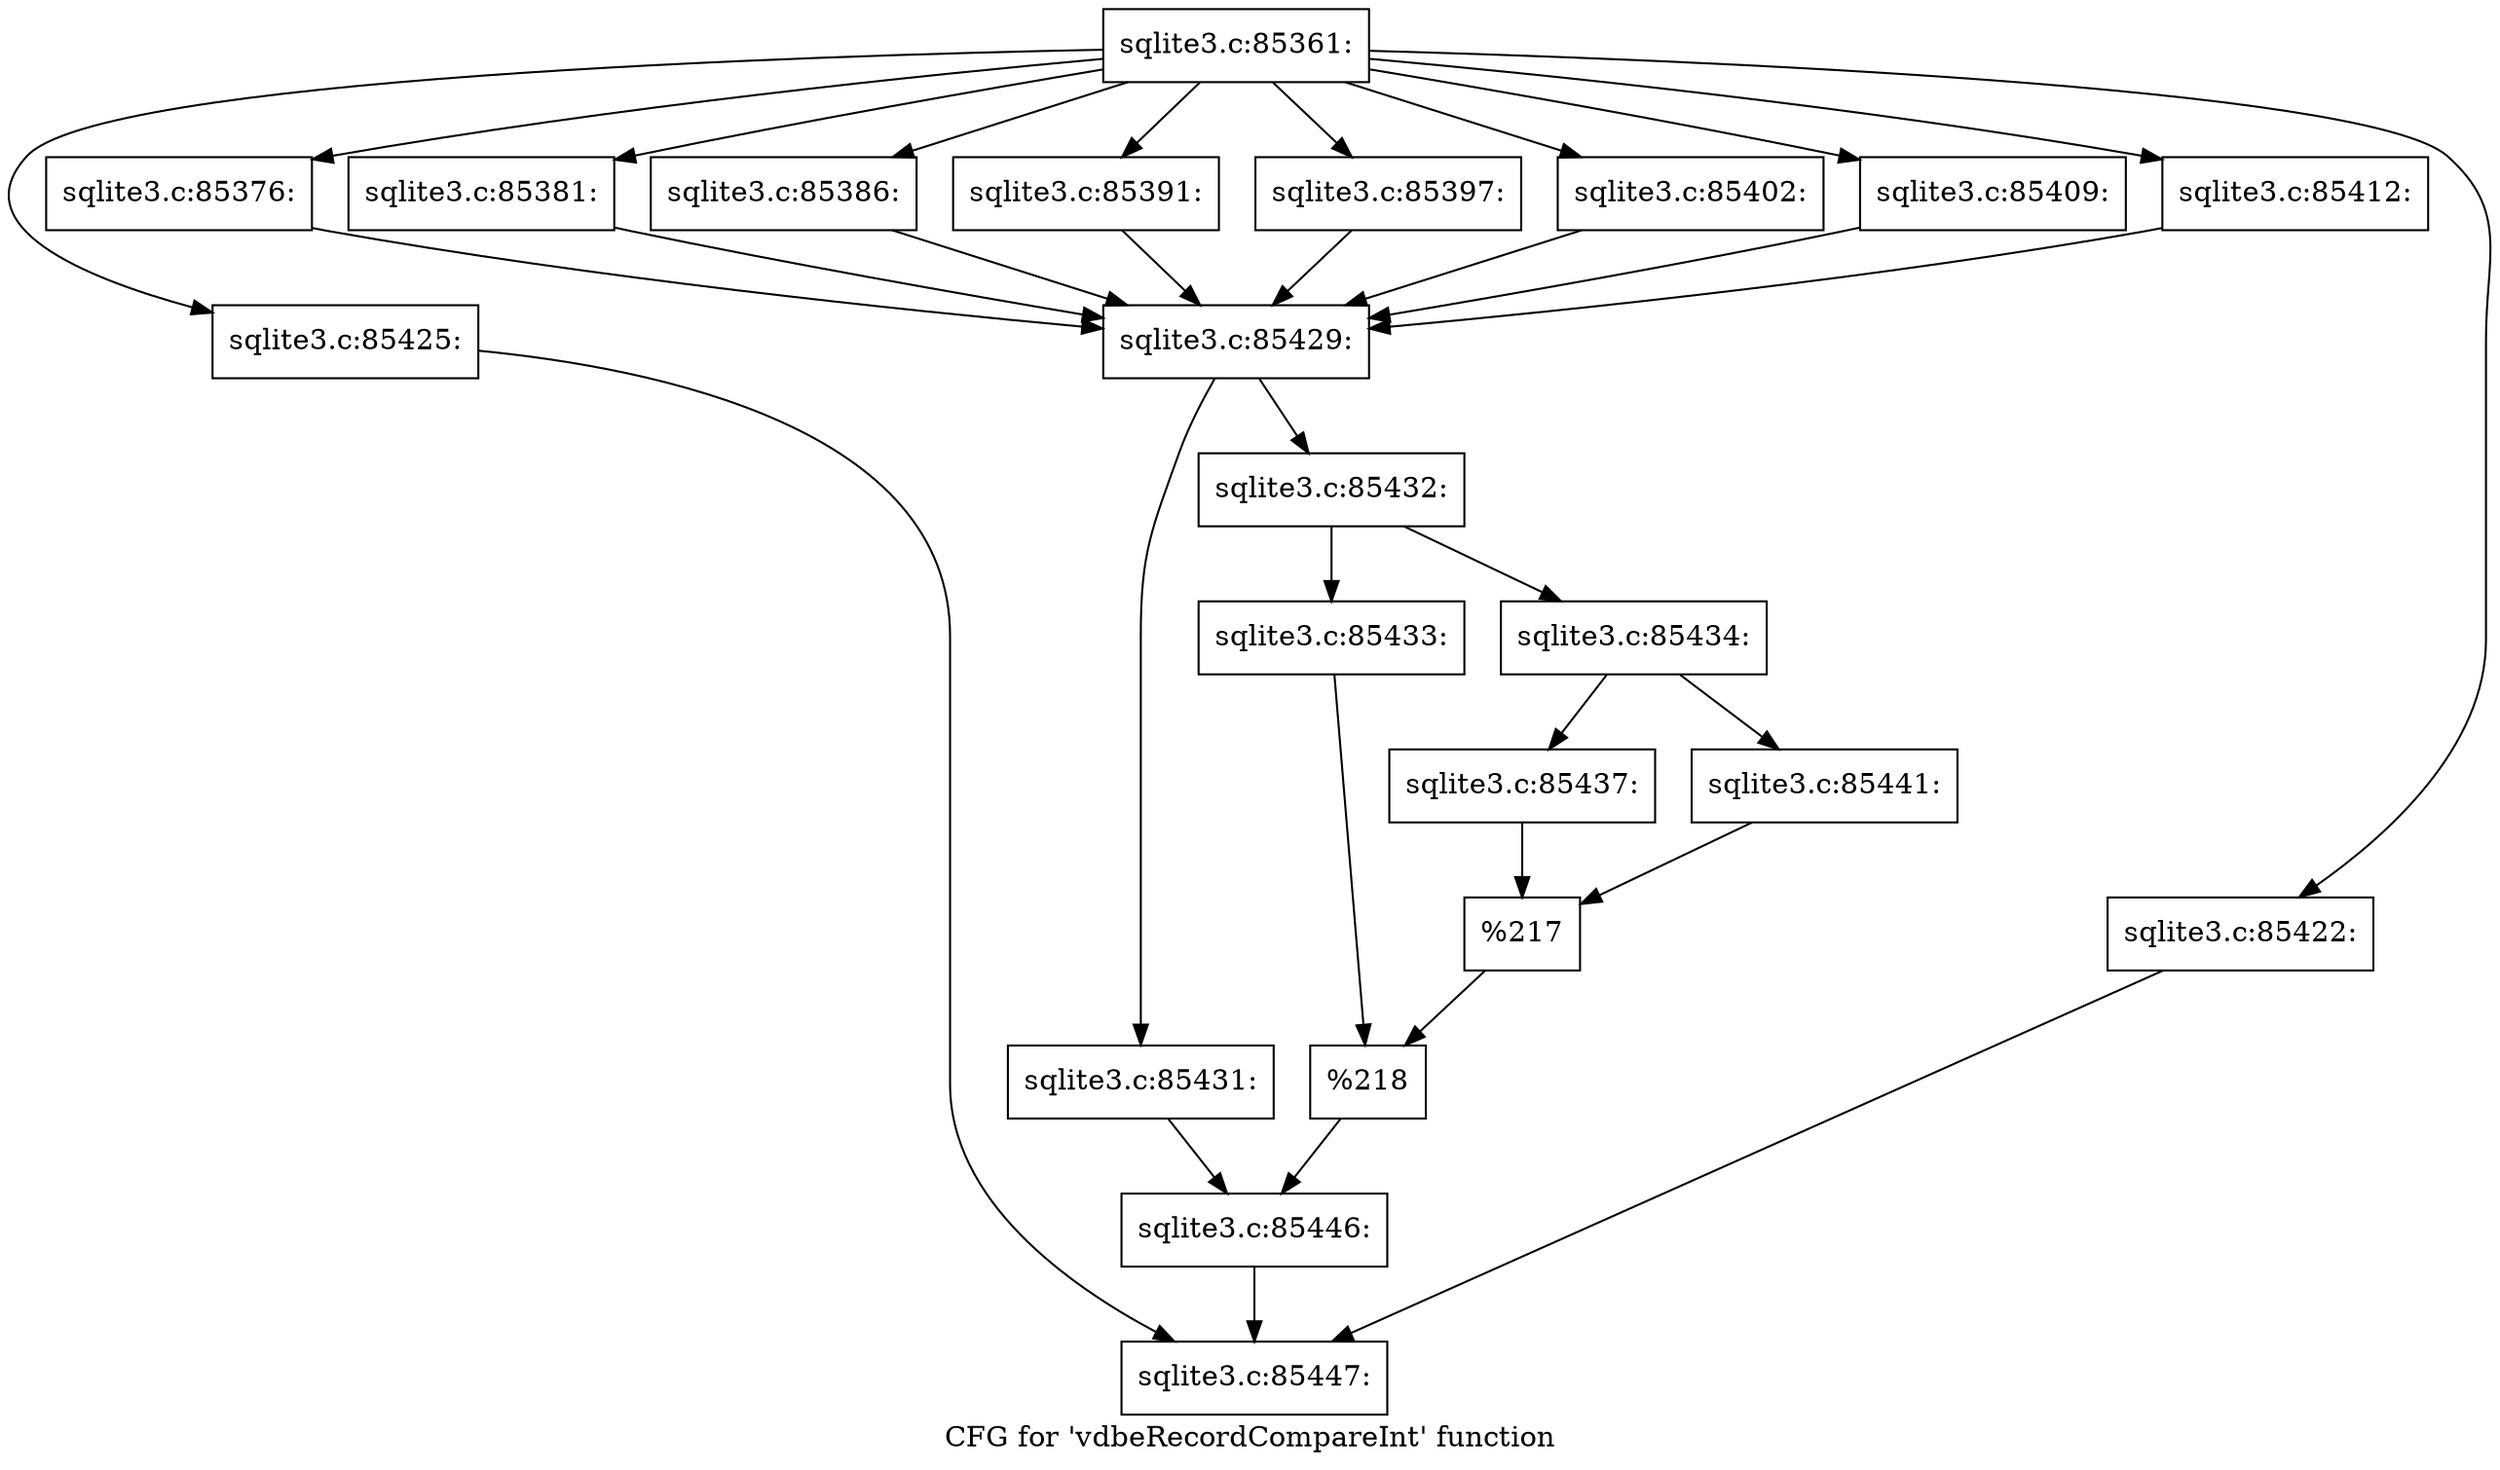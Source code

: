 digraph "CFG for 'vdbeRecordCompareInt' function" {
	label="CFG for 'vdbeRecordCompareInt' function";

	Node0x55c0f5c20b10 [shape=record,label="{sqlite3.c:85361:}"];
	Node0x55c0f5c20b10 -> Node0x55c0f807a100;
	Node0x55c0f5c20b10 -> Node0x55c0f807a210;
	Node0x55c0f5c20b10 -> Node0x55c0f807a6e0;
	Node0x55c0f5c20b10 -> Node0x55c0f807af30;
	Node0x55c0f5c20b10 -> Node0x55c0f807ba90;
	Node0x55c0f5c20b10 -> Node0x55c0f807caf0;
	Node0x55c0f5c20b10 -> Node0x55c0f807e420;
	Node0x55c0f5c20b10 -> Node0x55c0f8080600;
	Node0x55c0f5c20b10 -> Node0x55c0f8080810;
	Node0x55c0f5c20b10 -> Node0x55c0f8080a20;
	Node0x55c0f807a210 [shape=record,label="{sqlite3.c:85376:}"];
	Node0x55c0f807a210 -> Node0x55c0f807a010;
	Node0x55c0f807a6e0 [shape=record,label="{sqlite3.c:85381:}"];
	Node0x55c0f807a6e0 -> Node0x55c0f807a010;
	Node0x55c0f807af30 [shape=record,label="{sqlite3.c:85386:}"];
	Node0x55c0f807af30 -> Node0x55c0f807a010;
	Node0x55c0f807ba90 [shape=record,label="{sqlite3.c:85391:}"];
	Node0x55c0f807ba90 -> Node0x55c0f807a010;
	Node0x55c0f807caf0 [shape=record,label="{sqlite3.c:85397:}"];
	Node0x55c0f807caf0 -> Node0x55c0f807a010;
	Node0x55c0f807e420 [shape=record,label="{sqlite3.c:85402:}"];
	Node0x55c0f807e420 -> Node0x55c0f807a010;
	Node0x55c0f8080600 [shape=record,label="{sqlite3.c:85409:}"];
	Node0x55c0f8080600 -> Node0x55c0f807a010;
	Node0x55c0f8080810 [shape=record,label="{sqlite3.c:85412:}"];
	Node0x55c0f8080810 -> Node0x55c0f807a010;
	Node0x55c0f8080a20 [shape=record,label="{sqlite3.c:85422:}"];
	Node0x55c0f8080a20 -> Node0x55c0f8077720;
	Node0x55c0f807a100 [shape=record,label="{sqlite3.c:85425:}"];
	Node0x55c0f807a100 -> Node0x55c0f8077720;
	Node0x55c0f807a010 [shape=record,label="{sqlite3.c:85429:}"];
	Node0x55c0f807a010 -> Node0x55c0f8081770;
	Node0x55c0f807a010 -> Node0x55c0f8081810;
	Node0x55c0f8081770 [shape=record,label="{sqlite3.c:85431:}"];
	Node0x55c0f8081770 -> Node0x55c0f80817c0;
	Node0x55c0f8081810 [shape=record,label="{sqlite3.c:85432:}"];
	Node0x55c0f8081810 -> Node0x55c0f8082050;
	Node0x55c0f8081810 -> Node0x55c0f80820f0;
	Node0x55c0f8082050 [shape=record,label="{sqlite3.c:85433:}"];
	Node0x55c0f8082050 -> Node0x55c0f80820a0;
	Node0x55c0f80820f0 [shape=record,label="{sqlite3.c:85434:}"];
	Node0x55c0f80820f0 -> Node0x55c0f8082930;
	Node0x55c0f80820f0 -> Node0x55c0f80829d0;
	Node0x55c0f8082930 [shape=record,label="{sqlite3.c:85437:}"];
	Node0x55c0f8082930 -> Node0x55c0f8082980;
	Node0x55c0f80829d0 [shape=record,label="{sqlite3.c:85441:}"];
	Node0x55c0f80829d0 -> Node0x55c0f8082980;
	Node0x55c0f8082980 [shape=record,label="{%217}"];
	Node0x55c0f8082980 -> Node0x55c0f80820a0;
	Node0x55c0f80820a0 [shape=record,label="{%218}"];
	Node0x55c0f80820a0 -> Node0x55c0f80817c0;
	Node0x55c0f80817c0 [shape=record,label="{sqlite3.c:85446:}"];
	Node0x55c0f80817c0 -> Node0x55c0f8077720;
	Node0x55c0f8077720 [shape=record,label="{sqlite3.c:85447:}"];
}

